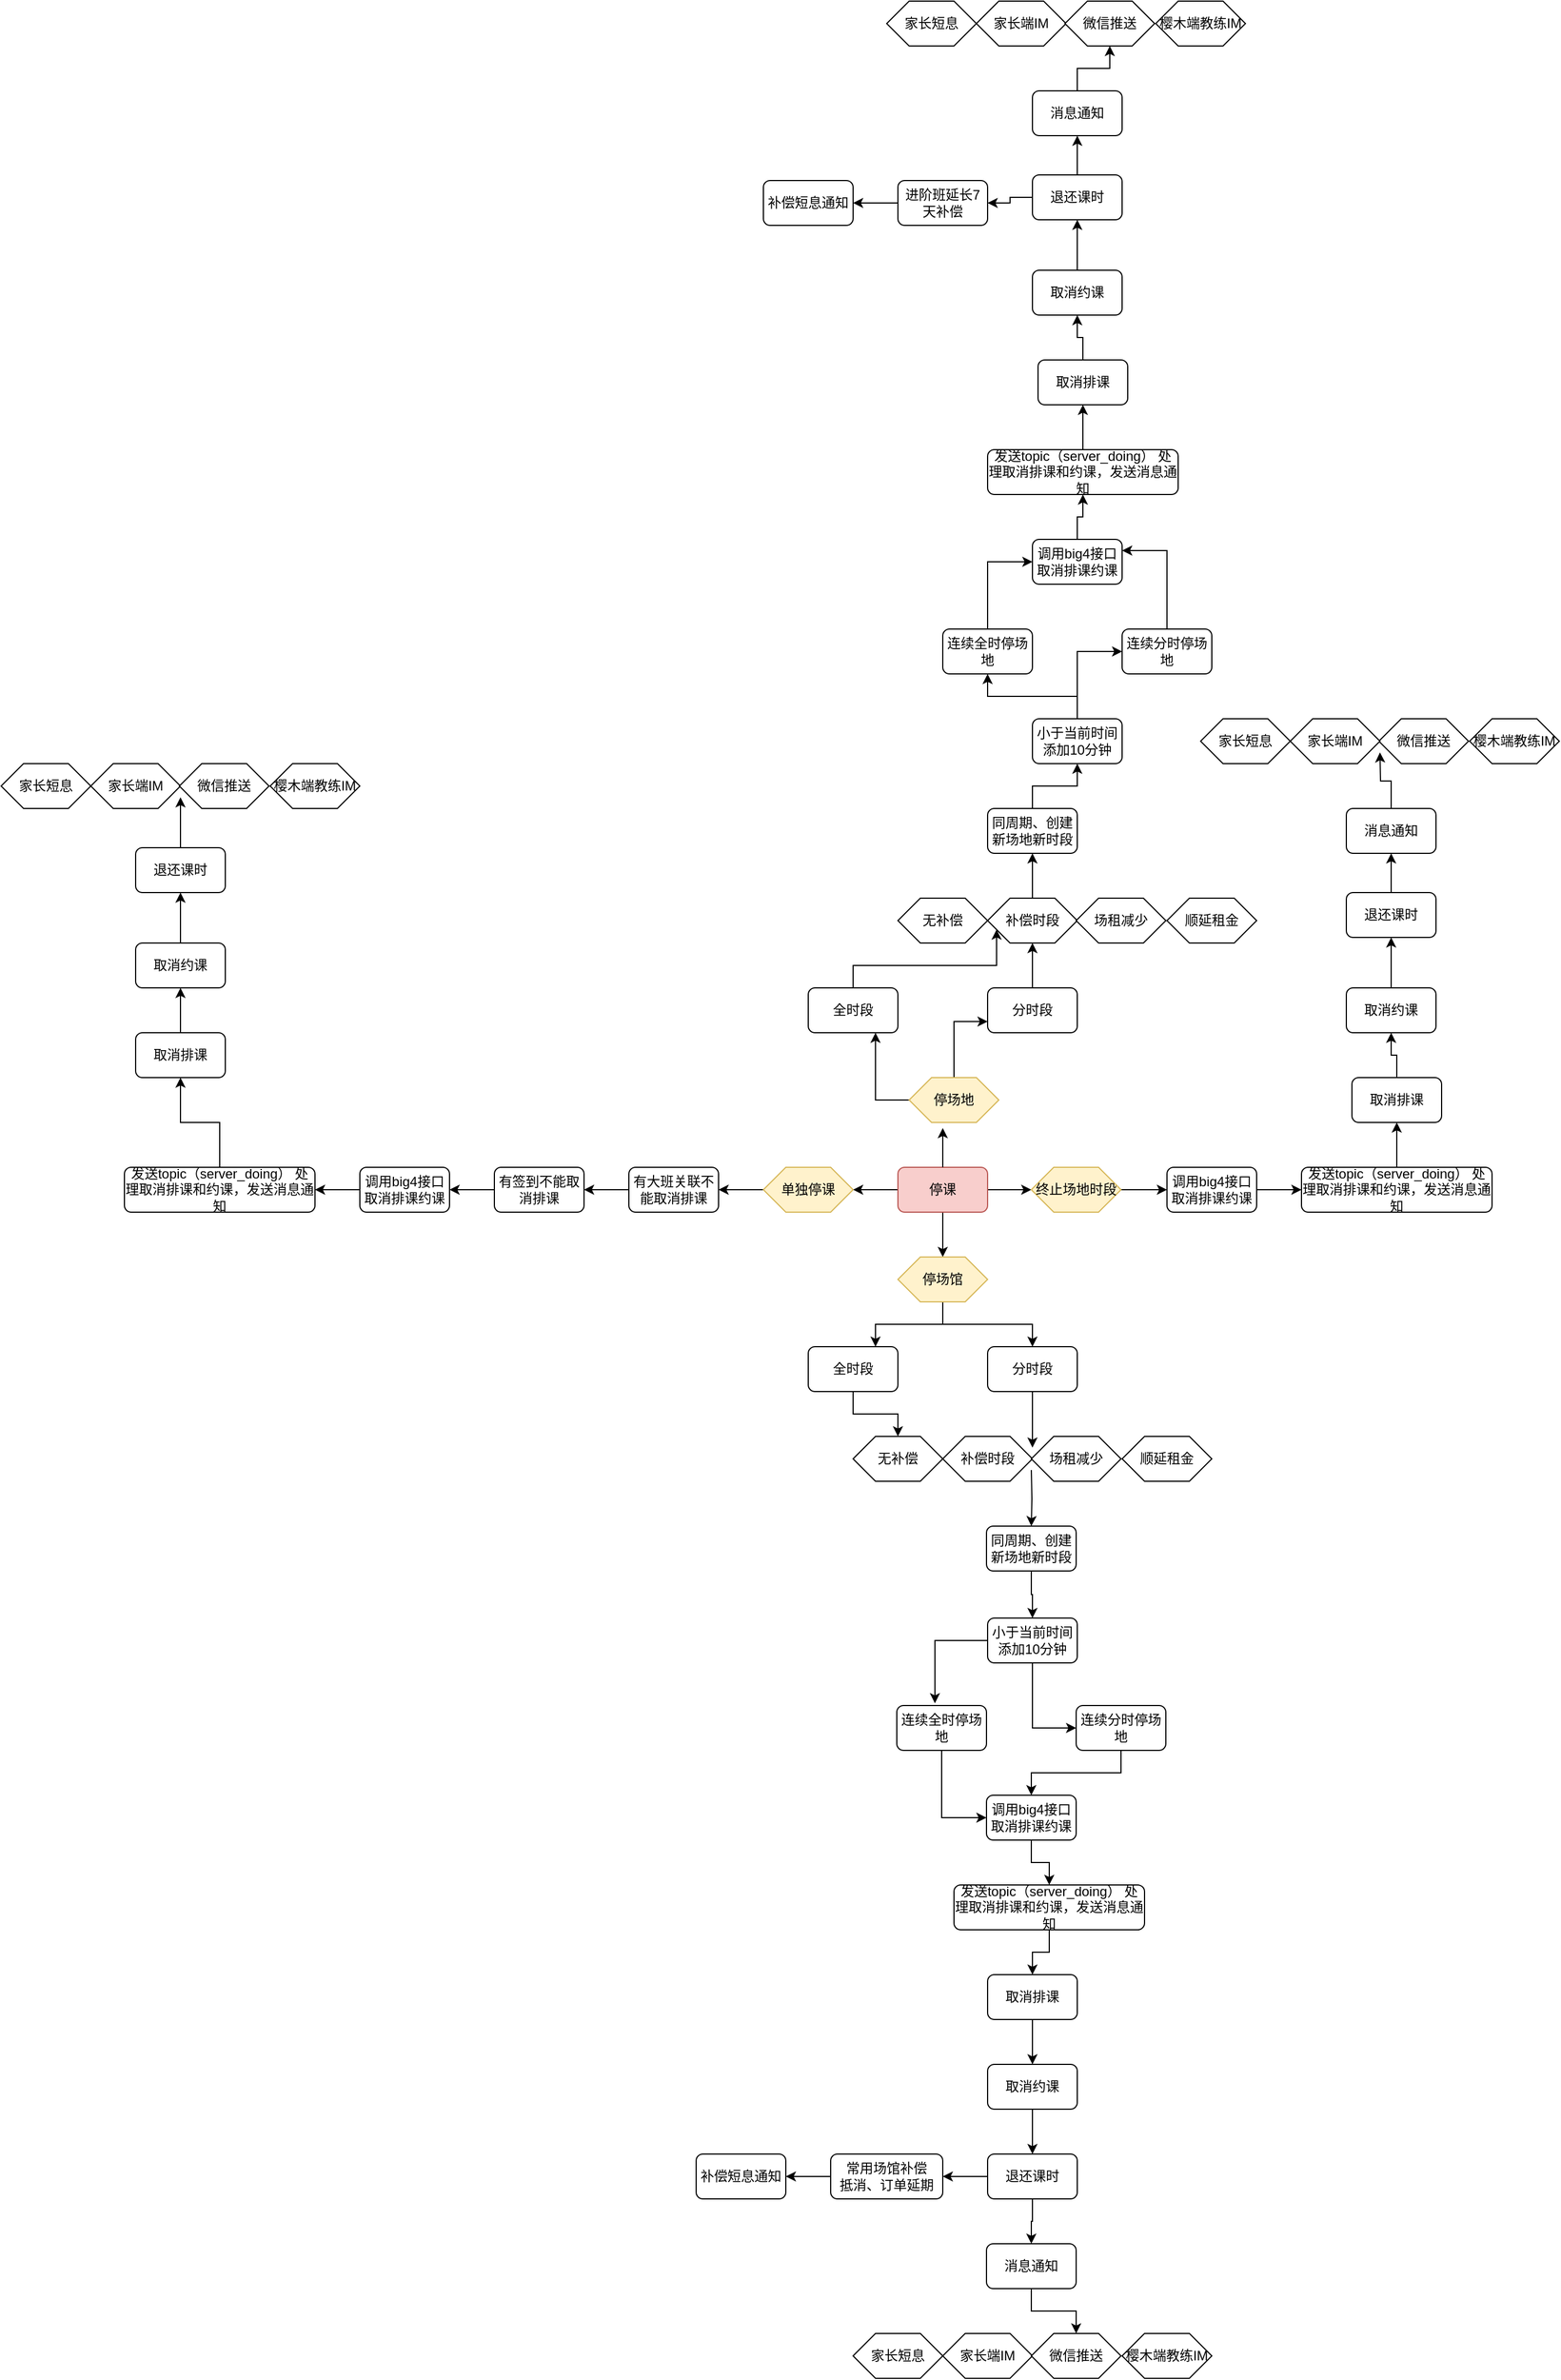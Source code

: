 <mxfile version="12.5.5" type="github">
  <diagram name="Page-1" id="8ce9d11a-91a2-4d17-14d8-a56ed91bf033">
    <mxGraphModel dx="2510" dy="1606" grid="1" gridSize="10" guides="1" tooltips="1" connect="1" arrows="1" fold="1" page="1" pageScale="1" pageWidth="1100" pageHeight="850" background="#ffffff" math="0" shadow="0">
      <root>
        <mxCell id="0"/>
        <mxCell id="1" parent="0"/>
        <mxCell id="dlLIYJfO0tby9FWQJ4P1-4" value="" style="edgeStyle=orthogonalEdgeStyle;rounded=0;orthogonalLoop=1;jettySize=auto;html=1;" edge="1" parent="1" source="zapqZ-bsOKRsLqHUTUIU-1" target="zapqZ-bsOKRsLqHUTUIU-4">
          <mxGeometry relative="1" as="geometry"/>
        </mxCell>
        <mxCell id="dlLIYJfO0tby9FWQJ4P1-5" value="" style="edgeStyle=orthogonalEdgeStyle;rounded=0;orthogonalLoop=1;jettySize=auto;html=1;" edge="1" parent="1" source="zapqZ-bsOKRsLqHUTUIU-1" target="zapqZ-bsOKRsLqHUTUIU-3">
          <mxGeometry relative="1" as="geometry"/>
        </mxCell>
        <mxCell id="dlLIYJfO0tby9FWQJ4P1-6" value="" style="edgeStyle=orthogonalEdgeStyle;rounded=0;orthogonalLoop=1;jettySize=auto;html=1;" edge="1" parent="1" source="zapqZ-bsOKRsLqHUTUIU-1" target="zapqZ-bsOKRsLqHUTUIU-2">
          <mxGeometry relative="1" as="geometry"/>
        </mxCell>
        <mxCell id="zapqZ-bsOKRsLqHUTUIU-1" value="停课" style="rounded=1;whiteSpace=wrap;html=1;fillColor=#f8cecc;strokeColor=#b85450;" parent="1" vertex="1">
          <mxGeometry x="560" y="440" width="80" height="40" as="geometry"/>
        </mxCell>
        <mxCell id="dlLIYJfO0tby9FWQJ4P1-20" value="" style="edgeStyle=orthogonalEdgeStyle;rounded=0;orthogonalLoop=1;jettySize=auto;html=1;entryX=0.75;entryY=0;entryDx=0;entryDy=0;" edge="1" parent="1" source="zapqZ-bsOKRsLqHUTUIU-2" target="zapqZ-bsOKRsLqHUTUIU-60">
          <mxGeometry relative="1" as="geometry">
            <mxPoint x="600" y="640" as="targetPoint"/>
          </mxGeometry>
        </mxCell>
        <mxCell id="dlLIYJfO0tby9FWQJ4P1-22" value="" style="edgeStyle=orthogonalEdgeStyle;rounded=0;orthogonalLoop=1;jettySize=auto;html=1;" edge="1" parent="1" source="zapqZ-bsOKRsLqHUTUIU-2" target="zapqZ-bsOKRsLqHUTUIU-61">
          <mxGeometry relative="1" as="geometry">
            <mxPoint x="600" y="640" as="targetPoint"/>
          </mxGeometry>
        </mxCell>
        <mxCell id="zapqZ-bsOKRsLqHUTUIU-2" value="停场馆" style="shape=hexagon;perimeter=hexagonPerimeter2;whiteSpace=wrap;html=1;fillColor=#fff2cc;strokeColor=#d6b656;" parent="1" vertex="1">
          <mxGeometry x="560" y="520" width="80" height="40" as="geometry"/>
        </mxCell>
        <mxCell id="dlLIYJfO0tby9FWQJ4P1-40" value="" style="edgeStyle=orthogonalEdgeStyle;rounded=0;orthogonalLoop=1;jettySize=auto;html=1;" edge="1" parent="1" source="zapqZ-bsOKRsLqHUTUIU-3" target="zapqZ-bsOKRsLqHUTUIU-85">
          <mxGeometry relative="1" as="geometry"/>
        </mxCell>
        <mxCell id="zapqZ-bsOKRsLqHUTUIU-3" value="终止场地时段" style="shape=hexagon;perimeter=hexagonPerimeter2;whiteSpace=wrap;html=1;fillColor=#fff2cc;strokeColor=#d6b656;" parent="1" vertex="1">
          <mxGeometry x="679" y="440" width="80" height="40" as="geometry"/>
        </mxCell>
        <mxCell id="dlLIYJfO0tby9FWQJ4P1-7" value="" style="edgeStyle=orthogonalEdgeStyle;rounded=0;orthogonalLoop=1;jettySize=auto;html=1;" edge="1" parent="1" source="zapqZ-bsOKRsLqHUTUIU-4" target="zapqZ-bsOKRsLqHUTUIU-5">
          <mxGeometry relative="1" as="geometry"/>
        </mxCell>
        <mxCell id="zapqZ-bsOKRsLqHUTUIU-4" value="单独停课" style="shape=hexagon;perimeter=hexagonPerimeter2;whiteSpace=wrap;html=1;fillColor=#fff2cc;strokeColor=#d6b656;" parent="1" vertex="1">
          <mxGeometry x="440" y="440" width="80" height="40" as="geometry"/>
        </mxCell>
        <mxCell id="dlLIYJfO0tby9FWQJ4P1-8" value="" style="edgeStyle=orthogonalEdgeStyle;rounded=0;orthogonalLoop=1;jettySize=auto;html=1;" edge="1" parent="1" source="zapqZ-bsOKRsLqHUTUIU-5" target="zapqZ-bsOKRsLqHUTUIU-6">
          <mxGeometry relative="1" as="geometry"/>
        </mxCell>
        <mxCell id="zapqZ-bsOKRsLqHUTUIU-5" value="有大班关联不能取消排课" style="rounded=1;whiteSpace=wrap;html=1;" parent="1" vertex="1">
          <mxGeometry x="320" y="440" width="80" height="40" as="geometry"/>
        </mxCell>
        <mxCell id="dlLIYJfO0tby9FWQJ4P1-9" value="" style="edgeStyle=orthogonalEdgeStyle;rounded=0;orthogonalLoop=1;jettySize=auto;html=1;" edge="1" parent="1" source="zapqZ-bsOKRsLqHUTUIU-6" target="zapqZ-bsOKRsLqHUTUIU-9">
          <mxGeometry relative="1" as="geometry"/>
        </mxCell>
        <mxCell id="zapqZ-bsOKRsLqHUTUIU-6" value="有签到不能取消排课" style="rounded=1;whiteSpace=wrap;html=1;" parent="1" vertex="1">
          <mxGeometry x="200" y="440" width="80" height="40" as="geometry"/>
        </mxCell>
        <mxCell id="dlLIYJfO0tby9FWQJ4P1-10" value="" style="edgeStyle=orthogonalEdgeStyle;rounded=0;orthogonalLoop=1;jettySize=auto;html=1;" edge="1" parent="1" source="zapqZ-bsOKRsLqHUTUIU-9" target="zapqZ-bsOKRsLqHUTUIU-11">
          <mxGeometry relative="1" as="geometry"/>
        </mxCell>
        <mxCell id="zapqZ-bsOKRsLqHUTUIU-9" value="调用big4接口取消排课约课" style="rounded=1;whiteSpace=wrap;html=1;" parent="1" vertex="1">
          <mxGeometry x="80" y="440" width="80" height="40" as="geometry"/>
        </mxCell>
        <mxCell id="dlLIYJfO0tby9FWQJ4P1-11" value="" style="edgeStyle=orthogonalEdgeStyle;rounded=0;orthogonalLoop=1;jettySize=auto;html=1;" edge="1" parent="1" source="zapqZ-bsOKRsLqHUTUIU-11" target="zapqZ-bsOKRsLqHUTUIU-48">
          <mxGeometry relative="1" as="geometry"/>
        </mxCell>
        <mxCell id="zapqZ-bsOKRsLqHUTUIU-11" value="发送topic（server_doing） 处理取消排课和约课，发送消息通知" style="rounded=1;whiteSpace=wrap;html=1;" parent="1" vertex="1">
          <mxGeometry x="-130" y="440" width="170" height="40" as="geometry"/>
        </mxCell>
        <mxCell id="dlLIYJfO0tby9FWQJ4P1-60" value="" style="edgeStyle=orthogonalEdgeStyle;rounded=0;orthogonalLoop=1;jettySize=auto;html=1;entryX=0;entryY=0.75;entryDx=0;entryDy=0;" edge="1" parent="1" source="zapqZ-bsOKRsLqHUTUIU-12" target="zapqZ-bsOKRsLqHUTUIU-16">
          <mxGeometry relative="1" as="geometry">
            <mxPoint x="520" y="200" as="targetPoint"/>
            <Array as="points">
              <mxPoint x="520" y="260"/>
              <mxPoint x="648" y="260"/>
            </Array>
          </mxGeometry>
        </mxCell>
        <mxCell id="zapqZ-bsOKRsLqHUTUIU-12" value="全时段" style="rounded=1;whiteSpace=wrap;html=1;" parent="1" vertex="1">
          <mxGeometry x="480" y="280" width="80" height="40" as="geometry"/>
        </mxCell>
        <mxCell id="dlLIYJfO0tby9FWQJ4P1-56" value="" style="edgeStyle=orthogonalEdgeStyle;rounded=0;orthogonalLoop=1;jettySize=auto;html=1;" edge="1" parent="1" source="zapqZ-bsOKRsLqHUTUIU-13" target="zapqZ-bsOKRsLqHUTUIU-16">
          <mxGeometry relative="1" as="geometry"/>
        </mxCell>
        <mxCell id="zapqZ-bsOKRsLqHUTUIU-13" value="分时段" style="rounded=1;whiteSpace=wrap;html=1;" parent="1" vertex="1">
          <mxGeometry x="640" y="280" width="80" height="40" as="geometry"/>
        </mxCell>
        <mxCell id="zapqZ-bsOKRsLqHUTUIU-15" value="无补偿" style="shape=hexagon;perimeter=hexagonPerimeter2;whiteSpace=wrap;html=1;" parent="1" vertex="1">
          <mxGeometry x="560" y="200" width="80" height="40" as="geometry"/>
        </mxCell>
        <mxCell id="dlLIYJfO0tby9FWQJ4P1-61" value="" style="edgeStyle=orthogonalEdgeStyle;rounded=0;orthogonalLoop=1;jettySize=auto;html=1;" edge="1" parent="1" source="zapqZ-bsOKRsLqHUTUIU-16" target="zapqZ-bsOKRsLqHUTUIU-19">
          <mxGeometry relative="1" as="geometry"/>
        </mxCell>
        <mxCell id="zapqZ-bsOKRsLqHUTUIU-16" value="补偿时段" style="shape=hexagon;perimeter=hexagonPerimeter2;whiteSpace=wrap;html=1;" parent="1" vertex="1">
          <mxGeometry x="640" y="200" width="80" height="40" as="geometry"/>
        </mxCell>
        <mxCell id="zapqZ-bsOKRsLqHUTUIU-17" value="场租减少" style="shape=hexagon;perimeter=hexagonPerimeter2;whiteSpace=wrap;html=1;" parent="1" vertex="1">
          <mxGeometry x="719" y="200" width="80" height="40" as="geometry"/>
        </mxCell>
        <mxCell id="zapqZ-bsOKRsLqHUTUIU-18" value="顺延租金" style="shape=hexagon;perimeter=hexagonPerimeter2;whiteSpace=wrap;html=1;" parent="1" vertex="1">
          <mxGeometry x="800" y="200" width="80" height="40" as="geometry"/>
        </mxCell>
        <mxCell id="dlLIYJfO0tby9FWQJ4P1-62" value="" style="edgeStyle=orthogonalEdgeStyle;rounded=0;orthogonalLoop=1;jettySize=auto;html=1;" edge="1" parent="1" source="zapqZ-bsOKRsLqHUTUIU-19" target="zapqZ-bsOKRsLqHUTUIU-23">
          <mxGeometry relative="1" as="geometry"/>
        </mxCell>
        <mxCell id="zapqZ-bsOKRsLqHUTUIU-19" value="&lt;div&gt;同周期、创建新场地新时段&lt;/div&gt;" style="rounded=1;whiteSpace=wrap;html=1;" parent="1" vertex="1">
          <mxGeometry x="640" y="120" width="80" height="40" as="geometry"/>
        </mxCell>
        <mxCell id="dlLIYJfO0tby9FWQJ4P1-64" value="" style="edgeStyle=orthogonalEdgeStyle;rounded=0;orthogonalLoop=1;jettySize=auto;html=1;entryX=0;entryY=0.5;entryDx=0;entryDy=0;" edge="1" parent="1" source="zapqZ-bsOKRsLqHUTUIU-23" target="zapqZ-bsOKRsLqHUTUIU-25">
          <mxGeometry relative="1" as="geometry">
            <mxPoint x="720" y="-40" as="targetPoint"/>
          </mxGeometry>
        </mxCell>
        <mxCell id="dlLIYJfO0tby9FWQJ4P1-66" value="" style="edgeStyle=orthogonalEdgeStyle;rounded=0;orthogonalLoop=1;jettySize=auto;html=1;" edge="1" parent="1" source="zapqZ-bsOKRsLqHUTUIU-23" target="zapqZ-bsOKRsLqHUTUIU-24">
          <mxGeometry relative="1" as="geometry">
            <mxPoint x="600" y="60" as="targetPoint"/>
          </mxGeometry>
        </mxCell>
        <mxCell id="zapqZ-bsOKRsLqHUTUIU-23" value="小于当前时间添加10分钟" style="rounded=1;whiteSpace=wrap;html=1;" parent="1" vertex="1">
          <mxGeometry x="680" y="40" width="80" height="40" as="geometry"/>
        </mxCell>
        <mxCell id="dlLIYJfO0tby9FWQJ4P1-70" value="" style="edgeStyle=orthogonalEdgeStyle;rounded=0;orthogonalLoop=1;jettySize=auto;html=1;entryX=0;entryY=0.5;entryDx=0;entryDy=0;" edge="1" parent="1" source="zapqZ-bsOKRsLqHUTUIU-24" target="zapqZ-bsOKRsLqHUTUIU-26">
          <mxGeometry relative="1" as="geometry">
            <mxPoint x="640" y="-120" as="targetPoint"/>
          </mxGeometry>
        </mxCell>
        <mxCell id="zapqZ-bsOKRsLqHUTUIU-24" value="连续全时停场地" style="rounded=1;whiteSpace=wrap;html=1;" parent="1" vertex="1">
          <mxGeometry x="600" y="-40" width="80" height="40" as="geometry"/>
        </mxCell>
        <mxCell id="dlLIYJfO0tby9FWQJ4P1-68" value="" style="edgeStyle=orthogonalEdgeStyle;rounded=0;orthogonalLoop=1;jettySize=auto;html=1;entryX=1;entryY=0.25;entryDx=0;entryDy=0;" edge="1" parent="1" source="zapqZ-bsOKRsLqHUTUIU-25" target="zapqZ-bsOKRsLqHUTUIU-26">
          <mxGeometry relative="1" as="geometry">
            <mxPoint x="800" y="-120" as="targetPoint"/>
          </mxGeometry>
        </mxCell>
        <mxCell id="zapqZ-bsOKRsLqHUTUIU-25" value="连续分时停场地" style="rounded=1;whiteSpace=wrap;html=1;" parent="1" vertex="1">
          <mxGeometry x="760" y="-40" width="80" height="40" as="geometry"/>
        </mxCell>
        <mxCell id="dlLIYJfO0tby9FWQJ4P1-71" value="" style="edgeStyle=orthogonalEdgeStyle;rounded=0;orthogonalLoop=1;jettySize=auto;html=1;" edge="1" parent="1" source="zapqZ-bsOKRsLqHUTUIU-26" target="zapqZ-bsOKRsLqHUTUIU-27">
          <mxGeometry relative="1" as="geometry"/>
        </mxCell>
        <mxCell id="zapqZ-bsOKRsLqHUTUIU-26" value="调用big4接口取消排课约课" style="rounded=1;whiteSpace=wrap;html=1;" parent="1" vertex="1">
          <mxGeometry x="680" y="-120" width="80" height="40" as="geometry"/>
        </mxCell>
        <mxCell id="dlLIYJfO0tby9FWQJ4P1-72" value="" style="edgeStyle=orthogonalEdgeStyle;rounded=0;orthogonalLoop=1;jettySize=auto;html=1;" edge="1" parent="1" source="zapqZ-bsOKRsLqHUTUIU-27" target="zapqZ-bsOKRsLqHUTUIU-29">
          <mxGeometry relative="1" as="geometry"/>
        </mxCell>
        <mxCell id="zapqZ-bsOKRsLqHUTUIU-27" value="发送topic（server_doing） 处理取消排课和约课，发送消息通知" style="rounded=1;whiteSpace=wrap;html=1;" parent="1" vertex="1">
          <mxGeometry x="640" y="-200" width="170" height="40" as="geometry"/>
        </mxCell>
        <mxCell id="dlLIYJfO0tby9FWQJ4P1-78" value="" style="edgeStyle=orthogonalEdgeStyle;rounded=0;orthogonalLoop=1;jettySize=auto;html=1;" edge="1" parent="1" source="zapqZ-bsOKRsLqHUTUIU-28" target="zapqZ-bsOKRsLqHUTUIU-33">
          <mxGeometry relative="1" as="geometry"/>
        </mxCell>
        <mxCell id="zapqZ-bsOKRsLqHUTUIU-28" value="进阶班延长7天补偿" style="rounded=1;whiteSpace=wrap;html=1;" parent="1" vertex="1">
          <mxGeometry x="560" y="-440" width="80" height="40" as="geometry"/>
        </mxCell>
        <mxCell id="dlLIYJfO0tby9FWQJ4P1-73" value="" style="edgeStyle=orthogonalEdgeStyle;rounded=0;orthogonalLoop=1;jettySize=auto;html=1;" edge="1" parent="1" source="zapqZ-bsOKRsLqHUTUIU-29" target="zapqZ-bsOKRsLqHUTUIU-30">
          <mxGeometry relative="1" as="geometry"/>
        </mxCell>
        <mxCell id="zapqZ-bsOKRsLqHUTUIU-29" value="取消排课" style="rounded=1;whiteSpace=wrap;html=1;" parent="1" vertex="1">
          <mxGeometry x="685" y="-280" width="80" height="40" as="geometry"/>
        </mxCell>
        <mxCell id="dlLIYJfO0tby9FWQJ4P1-74" value="" style="edgeStyle=orthogonalEdgeStyle;rounded=0;orthogonalLoop=1;jettySize=auto;html=1;" edge="1" parent="1" source="zapqZ-bsOKRsLqHUTUIU-30" target="zapqZ-bsOKRsLqHUTUIU-31">
          <mxGeometry relative="1" as="geometry"/>
        </mxCell>
        <mxCell id="zapqZ-bsOKRsLqHUTUIU-30" value="取消约课" style="rounded=1;whiteSpace=wrap;html=1;" parent="1" vertex="1">
          <mxGeometry x="680" y="-360" width="80" height="40" as="geometry"/>
        </mxCell>
        <mxCell id="dlLIYJfO0tby9FWQJ4P1-76" value="" style="edgeStyle=orthogonalEdgeStyle;rounded=0;orthogonalLoop=1;jettySize=auto;html=1;entryX=0.5;entryY=1;entryDx=0;entryDy=0;entryPerimeter=0;" edge="1" parent="1" source="zapqZ-bsOKRsLqHUTUIU-31" target="zapqZ-bsOKRsLqHUTUIU-41">
          <mxGeometry relative="1" as="geometry">
            <mxPoint x="720" y="-525" as="targetPoint"/>
          </mxGeometry>
        </mxCell>
        <mxCell id="dlLIYJfO0tby9FWQJ4P1-77" value="" style="edgeStyle=orthogonalEdgeStyle;rounded=0;orthogonalLoop=1;jettySize=auto;html=1;" edge="1" parent="1" source="zapqZ-bsOKRsLqHUTUIU-31" target="zapqZ-bsOKRsLqHUTUIU-28">
          <mxGeometry relative="1" as="geometry"/>
        </mxCell>
        <mxCell id="zapqZ-bsOKRsLqHUTUIU-31" value="退还课时" style="rounded=1;whiteSpace=wrap;html=1;" parent="1" vertex="1">
          <mxGeometry x="680" y="-445" width="80" height="40" as="geometry"/>
        </mxCell>
        <mxCell id="zapqZ-bsOKRsLqHUTUIU-33" value="补偿短息通知" style="rounded=1;whiteSpace=wrap;html=1;" parent="1" vertex="1">
          <mxGeometry x="440" y="-440" width="80" height="40" as="geometry"/>
        </mxCell>
        <mxCell id="dlLIYJfO0tby9FWQJ4P1-79" value="" style="edgeStyle=orthogonalEdgeStyle;rounded=0;orthogonalLoop=1;jettySize=auto;html=1;" edge="1" parent="1" source="zapqZ-bsOKRsLqHUTUIU-41" target="zapqZ-bsOKRsLqHUTUIU-45">
          <mxGeometry relative="1" as="geometry"/>
        </mxCell>
        <mxCell id="zapqZ-bsOKRsLqHUTUIU-41" value="消息通知" style="rounded=1;whiteSpace=wrap;html=1;" parent="1" vertex="1">
          <mxGeometry x="680" y="-520" width="80" height="40" as="geometry"/>
        </mxCell>
        <mxCell id="zapqZ-bsOKRsLqHUTUIU-43" value="家长短息" style="shape=hexagon;perimeter=hexagonPerimeter2;whiteSpace=wrap;html=1;" parent="1" vertex="1">
          <mxGeometry x="550" y="-600" width="80" height="40" as="geometry"/>
        </mxCell>
        <mxCell id="zapqZ-bsOKRsLqHUTUIU-44" value="家长端IM" style="shape=hexagon;perimeter=hexagonPerimeter2;whiteSpace=wrap;html=1;" parent="1" vertex="1">
          <mxGeometry x="630" y="-600" width="80" height="40" as="geometry"/>
        </mxCell>
        <mxCell id="zapqZ-bsOKRsLqHUTUIU-45" value="微信推送" style="shape=hexagon;perimeter=hexagonPerimeter2;whiteSpace=wrap;html=1;" parent="1" vertex="1">
          <mxGeometry x="709" y="-600" width="80" height="40" as="geometry"/>
        </mxCell>
        <mxCell id="zapqZ-bsOKRsLqHUTUIU-46" value="樱木端教练IM" style="shape=hexagon;perimeter=hexagonPerimeter2;whiteSpace=wrap;html=1;" parent="1" vertex="1">
          <mxGeometry x="790" y="-600" width="80" height="40" as="geometry"/>
        </mxCell>
        <mxCell id="dlLIYJfO0tby9FWQJ4P1-12" value="" style="edgeStyle=orthogonalEdgeStyle;rounded=0;orthogonalLoop=1;jettySize=auto;html=1;" edge="1" parent="1" source="zapqZ-bsOKRsLqHUTUIU-48" target="zapqZ-bsOKRsLqHUTUIU-49">
          <mxGeometry relative="1" as="geometry"/>
        </mxCell>
        <mxCell id="zapqZ-bsOKRsLqHUTUIU-48" value="取消排课" style="rounded=1;whiteSpace=wrap;html=1;" parent="1" vertex="1">
          <mxGeometry x="-120" y="320" width="80" height="40" as="geometry"/>
        </mxCell>
        <mxCell id="dlLIYJfO0tby9FWQJ4P1-13" value="" style="edgeStyle=orthogonalEdgeStyle;rounded=0;orthogonalLoop=1;jettySize=auto;html=1;" edge="1" parent="1" source="zapqZ-bsOKRsLqHUTUIU-49" target="zapqZ-bsOKRsLqHUTUIU-50">
          <mxGeometry relative="1" as="geometry"/>
        </mxCell>
        <mxCell id="zapqZ-bsOKRsLqHUTUIU-49" value="取消约课" style="rounded=1;whiteSpace=wrap;html=1;" parent="1" vertex="1">
          <mxGeometry x="-120" y="240" width="80" height="40" as="geometry"/>
        </mxCell>
        <mxCell id="dlLIYJfO0tby9FWQJ4P1-17" value="" style="edgeStyle=orthogonalEdgeStyle;rounded=0;orthogonalLoop=1;jettySize=auto;html=1;" edge="1" parent="1" source="zapqZ-bsOKRsLqHUTUIU-50">
          <mxGeometry relative="1" as="geometry">
            <mxPoint x="-80" y="110" as="targetPoint"/>
          </mxGeometry>
        </mxCell>
        <mxCell id="zapqZ-bsOKRsLqHUTUIU-50" value="退还课时" style="rounded=1;whiteSpace=wrap;html=1;" parent="1" vertex="1">
          <mxGeometry x="-120" y="155" width="80" height="40" as="geometry"/>
        </mxCell>
        <mxCell id="zapqZ-bsOKRsLqHUTUIU-56" value="家长短息" style="shape=hexagon;perimeter=hexagonPerimeter2;whiteSpace=wrap;html=1;" parent="1" vertex="1">
          <mxGeometry x="-240" y="80" width="80" height="40" as="geometry"/>
        </mxCell>
        <mxCell id="zapqZ-bsOKRsLqHUTUIU-57" value="家长端IM" style="shape=hexagon;perimeter=hexagonPerimeter2;whiteSpace=wrap;html=1;" parent="1" vertex="1">
          <mxGeometry x="-160" y="80" width="80" height="40" as="geometry"/>
        </mxCell>
        <mxCell id="zapqZ-bsOKRsLqHUTUIU-58" value="微信推送" style="shape=hexagon;perimeter=hexagonPerimeter2;whiteSpace=wrap;html=1;" parent="1" vertex="1">
          <mxGeometry x="-81" y="80" width="80" height="40" as="geometry"/>
        </mxCell>
        <mxCell id="zapqZ-bsOKRsLqHUTUIU-59" value="樱木端教练IM" style="shape=hexagon;perimeter=hexagonPerimeter2;whiteSpace=wrap;html=1;" parent="1" vertex="1">
          <mxGeometry y="80" width="80" height="40" as="geometry"/>
        </mxCell>
        <mxCell id="dlLIYJfO0tby9FWQJ4P1-80" value="" style="edgeStyle=orthogonalEdgeStyle;rounded=0;orthogonalLoop=1;jettySize=auto;html=1;" edge="1" parent="1" source="zapqZ-bsOKRsLqHUTUIU-60" target="zapqZ-bsOKRsLqHUTUIU-62">
          <mxGeometry relative="1" as="geometry"/>
        </mxCell>
        <mxCell id="zapqZ-bsOKRsLqHUTUIU-60" value="全时段" style="rounded=1;whiteSpace=wrap;html=1;" parent="1" vertex="1">
          <mxGeometry x="480" y="600" width="80" height="40" as="geometry"/>
        </mxCell>
        <mxCell id="dlLIYJfO0tby9FWQJ4P1-34" value="" style="edgeStyle=orthogonalEdgeStyle;rounded=0;orthogonalLoop=1;jettySize=auto;html=1;" edge="1" parent="1" source="zapqZ-bsOKRsLqHUTUIU-61">
          <mxGeometry relative="1" as="geometry">
            <mxPoint x="680" y="690" as="targetPoint"/>
          </mxGeometry>
        </mxCell>
        <mxCell id="zapqZ-bsOKRsLqHUTUIU-61" value="分时段" style="rounded=1;whiteSpace=wrap;html=1;" parent="1" vertex="1">
          <mxGeometry x="640" y="600" width="80" height="40" as="geometry"/>
        </mxCell>
        <mxCell id="zapqZ-bsOKRsLqHUTUIU-62" value="无补偿" style="shape=hexagon;perimeter=hexagonPerimeter2;whiteSpace=wrap;html=1;" parent="1" vertex="1">
          <mxGeometry x="520" y="680" width="80" height="40" as="geometry"/>
        </mxCell>
        <mxCell id="dlLIYJfO0tby9FWQJ4P1-35" value="" style="edgeStyle=orthogonalEdgeStyle;rounded=0;orthogonalLoop=1;jettySize=auto;html=1;" edge="1" parent="1" target="zapqZ-bsOKRsLqHUTUIU-66">
          <mxGeometry relative="1" as="geometry">
            <mxPoint x="679" y="710" as="sourcePoint"/>
          </mxGeometry>
        </mxCell>
        <mxCell id="zapqZ-bsOKRsLqHUTUIU-63" value="补偿时段" style="shape=hexagon;perimeter=hexagonPerimeter2;whiteSpace=wrap;html=1;" parent="1" vertex="1">
          <mxGeometry x="600" y="680" width="80" height="40" as="geometry"/>
        </mxCell>
        <mxCell id="zapqZ-bsOKRsLqHUTUIU-64" value="场租减少" style="shape=hexagon;perimeter=hexagonPerimeter2;whiteSpace=wrap;html=1;" parent="1" vertex="1">
          <mxGeometry x="679" y="680" width="80" height="40" as="geometry"/>
        </mxCell>
        <mxCell id="zapqZ-bsOKRsLqHUTUIU-65" value="顺延租金" style="shape=hexagon;perimeter=hexagonPerimeter2;whiteSpace=wrap;html=1;" parent="1" vertex="1">
          <mxGeometry x="760" y="680" width="80" height="40" as="geometry"/>
        </mxCell>
        <mxCell id="dlLIYJfO0tby9FWQJ4P1-37" value="" style="edgeStyle=orthogonalEdgeStyle;rounded=0;orthogonalLoop=1;jettySize=auto;html=1;" edge="1" parent="1" source="zapqZ-bsOKRsLqHUTUIU-66" target="zapqZ-bsOKRsLqHUTUIU-67">
          <mxGeometry relative="1" as="geometry"/>
        </mxCell>
        <mxCell id="zapqZ-bsOKRsLqHUTUIU-66" value="&lt;div&gt;同周期、创建新场地新时段&lt;/div&gt;" style="rounded=1;whiteSpace=wrap;html=1;" parent="1" vertex="1">
          <mxGeometry x="639" y="760" width="80" height="40" as="geometry"/>
        </mxCell>
        <mxCell id="dlLIYJfO0tby9FWQJ4P1-82" value="" style="edgeStyle=orthogonalEdgeStyle;rounded=0;orthogonalLoop=1;jettySize=auto;html=1;entryX=0;entryY=0.5;entryDx=0;entryDy=0;" edge="1" parent="1" source="zapqZ-bsOKRsLqHUTUIU-67" target="zapqZ-bsOKRsLqHUTUIU-69">
          <mxGeometry relative="1" as="geometry">
            <mxPoint x="680" y="962" as="targetPoint"/>
          </mxGeometry>
        </mxCell>
        <mxCell id="dlLIYJfO0tby9FWQJ4P1-84" value="" style="edgeStyle=orthogonalEdgeStyle;rounded=0;orthogonalLoop=1;jettySize=auto;html=1;entryX=0.425;entryY=-0.05;entryDx=0;entryDy=0;entryPerimeter=0;" edge="1" parent="1" source="zapqZ-bsOKRsLqHUTUIU-67" target="zapqZ-bsOKRsLqHUTUIU-68">
          <mxGeometry relative="1" as="geometry">
            <mxPoint x="560" y="862" as="targetPoint"/>
          </mxGeometry>
        </mxCell>
        <mxCell id="zapqZ-bsOKRsLqHUTUIU-67" value="小于当前时间添加10分钟" style="rounded=1;whiteSpace=wrap;html=1;" parent="1" vertex="1">
          <mxGeometry x="640" y="842" width="80" height="40" as="geometry"/>
        </mxCell>
        <mxCell id="dlLIYJfO0tby9FWQJ4P1-86" value="" style="edgeStyle=orthogonalEdgeStyle;rounded=0;orthogonalLoop=1;jettySize=auto;html=1;entryX=0;entryY=0.5;entryDx=0;entryDy=0;" edge="1" parent="1" source="zapqZ-bsOKRsLqHUTUIU-68" target="zapqZ-bsOKRsLqHUTUIU-70">
          <mxGeometry relative="1" as="geometry">
            <mxPoint x="599" y="1040" as="targetPoint"/>
          </mxGeometry>
        </mxCell>
        <mxCell id="zapqZ-bsOKRsLqHUTUIU-68" value="连续全时停场地" style="rounded=1;whiteSpace=wrap;html=1;" parent="1" vertex="1">
          <mxGeometry x="559" y="920" width="80" height="40" as="geometry"/>
        </mxCell>
        <mxCell id="dlLIYJfO0tby9FWQJ4P1-88" value="" style="edgeStyle=orthogonalEdgeStyle;rounded=0;orthogonalLoop=1;jettySize=auto;html=1;" edge="1" parent="1" source="zapqZ-bsOKRsLqHUTUIU-69" target="zapqZ-bsOKRsLqHUTUIU-70">
          <mxGeometry relative="1" as="geometry">
            <mxPoint x="759" y="1040" as="targetPoint"/>
          </mxGeometry>
        </mxCell>
        <mxCell id="zapqZ-bsOKRsLqHUTUIU-69" value="连续分时停场地" style="rounded=1;whiteSpace=wrap;html=1;" parent="1" vertex="1">
          <mxGeometry x="719" y="920" width="80" height="40" as="geometry"/>
        </mxCell>
        <mxCell id="dlLIYJfO0tby9FWQJ4P1-89" value="" style="edgeStyle=orthogonalEdgeStyle;rounded=0;orthogonalLoop=1;jettySize=auto;html=1;" edge="1" parent="1" source="zapqZ-bsOKRsLqHUTUIU-70" target="zapqZ-bsOKRsLqHUTUIU-71">
          <mxGeometry relative="1" as="geometry"/>
        </mxCell>
        <mxCell id="zapqZ-bsOKRsLqHUTUIU-70" value="调用big4接口取消排课约课" style="rounded=1;whiteSpace=wrap;html=1;" parent="1" vertex="1">
          <mxGeometry x="639" y="1000" width="80" height="40" as="geometry"/>
        </mxCell>
        <mxCell id="dlLIYJfO0tby9FWQJ4P1-90" value="" style="edgeStyle=orthogonalEdgeStyle;rounded=0;orthogonalLoop=1;jettySize=auto;html=1;" edge="1" parent="1" source="zapqZ-bsOKRsLqHUTUIU-71" target="zapqZ-bsOKRsLqHUTUIU-72">
          <mxGeometry relative="1" as="geometry"/>
        </mxCell>
        <mxCell id="zapqZ-bsOKRsLqHUTUIU-71" value="发送topic（server_doing） 处理取消排课和约课，发送消息通知" style="rounded=1;whiteSpace=wrap;html=1;" parent="1" vertex="1">
          <mxGeometry x="610" y="1080" width="170" height="40" as="geometry"/>
        </mxCell>
        <mxCell id="dlLIYJfO0tby9FWQJ4P1-91" value="" style="edgeStyle=orthogonalEdgeStyle;rounded=0;orthogonalLoop=1;jettySize=auto;html=1;" edge="1" parent="1" source="zapqZ-bsOKRsLqHUTUIU-72" target="zapqZ-bsOKRsLqHUTUIU-73">
          <mxGeometry relative="1" as="geometry"/>
        </mxCell>
        <mxCell id="zapqZ-bsOKRsLqHUTUIU-72" value="取消排课" style="rounded=1;whiteSpace=wrap;html=1;" parent="1" vertex="1">
          <mxGeometry x="640" y="1160" width="80" height="40" as="geometry"/>
        </mxCell>
        <mxCell id="dlLIYJfO0tby9FWQJ4P1-92" value="" style="edgeStyle=orthogonalEdgeStyle;rounded=0;orthogonalLoop=1;jettySize=auto;html=1;" edge="1" parent="1" source="zapqZ-bsOKRsLqHUTUIU-73" target="zapqZ-bsOKRsLqHUTUIU-74">
          <mxGeometry relative="1" as="geometry"/>
        </mxCell>
        <mxCell id="zapqZ-bsOKRsLqHUTUIU-73" value="取消约课" style="rounded=1;whiteSpace=wrap;html=1;" parent="1" vertex="1">
          <mxGeometry x="640" y="1240" width="80" height="40" as="geometry"/>
        </mxCell>
        <mxCell id="dlLIYJfO0tby9FWQJ4P1-93" value="" style="edgeStyle=orthogonalEdgeStyle;rounded=0;orthogonalLoop=1;jettySize=auto;html=1;" edge="1" parent="1" source="zapqZ-bsOKRsLqHUTUIU-74" target="zapqZ-bsOKRsLqHUTUIU-75">
          <mxGeometry relative="1" as="geometry"/>
        </mxCell>
        <mxCell id="dlLIYJfO0tby9FWQJ4P1-95" value="" style="edgeStyle=orthogonalEdgeStyle;rounded=0;orthogonalLoop=1;jettySize=auto;html=1;" edge="1" parent="1" source="zapqZ-bsOKRsLqHUTUIU-74" target="zapqZ-bsOKRsLqHUTUIU-80">
          <mxGeometry relative="1" as="geometry"/>
        </mxCell>
        <mxCell id="zapqZ-bsOKRsLqHUTUIU-74" value="退还课时" style="rounded=1;whiteSpace=wrap;html=1;" parent="1" vertex="1">
          <mxGeometry x="640" y="1320" width="80" height="40" as="geometry"/>
        </mxCell>
        <mxCell id="dlLIYJfO0tby9FWQJ4P1-94" value="" style="edgeStyle=orthogonalEdgeStyle;rounded=0;orthogonalLoop=1;jettySize=auto;html=1;" edge="1" parent="1" source="zapqZ-bsOKRsLqHUTUIU-75" target="zapqZ-bsOKRsLqHUTUIU-78">
          <mxGeometry relative="1" as="geometry"/>
        </mxCell>
        <mxCell id="zapqZ-bsOKRsLqHUTUIU-75" value="消息通知" style="rounded=1;whiteSpace=wrap;html=1;" parent="1" vertex="1">
          <mxGeometry x="639" y="1400" width="80" height="40" as="geometry"/>
        </mxCell>
        <mxCell id="zapqZ-bsOKRsLqHUTUIU-76" value="家长短息" style="shape=hexagon;perimeter=hexagonPerimeter2;whiteSpace=wrap;html=1;" parent="1" vertex="1">
          <mxGeometry x="520" y="1480" width="80" height="40" as="geometry"/>
        </mxCell>
        <mxCell id="zapqZ-bsOKRsLqHUTUIU-77" value="家长端IM" style="shape=hexagon;perimeter=hexagonPerimeter2;whiteSpace=wrap;html=1;" parent="1" vertex="1">
          <mxGeometry x="600" y="1480" width="80" height="40" as="geometry"/>
        </mxCell>
        <mxCell id="zapqZ-bsOKRsLqHUTUIU-78" value="微信推送" style="shape=hexagon;perimeter=hexagonPerimeter2;whiteSpace=wrap;html=1;" parent="1" vertex="1">
          <mxGeometry x="679" y="1480" width="80" height="40" as="geometry"/>
        </mxCell>
        <mxCell id="zapqZ-bsOKRsLqHUTUIU-79" value="樱木端教练IM" style="shape=hexagon;perimeter=hexagonPerimeter2;whiteSpace=wrap;html=1;" parent="1" vertex="1">
          <mxGeometry x="760" y="1480" width="80" height="40" as="geometry"/>
        </mxCell>
        <mxCell id="dlLIYJfO0tby9FWQJ4P1-97" value="" style="edgeStyle=orthogonalEdgeStyle;rounded=0;orthogonalLoop=1;jettySize=auto;html=1;" edge="1" parent="1" source="zapqZ-bsOKRsLqHUTUIU-80" target="zapqZ-bsOKRsLqHUTUIU-81">
          <mxGeometry relative="1" as="geometry"/>
        </mxCell>
        <mxCell id="zapqZ-bsOKRsLqHUTUIU-80" value="&lt;div&gt;常用场馆补偿&lt;/div&gt;&lt;div&gt;抵消、订单延期&lt;br&gt;&lt;/div&gt;" style="rounded=1;whiteSpace=wrap;html=1;" parent="1" vertex="1">
          <mxGeometry x="500" y="1320" width="100" height="40" as="geometry"/>
        </mxCell>
        <mxCell id="zapqZ-bsOKRsLqHUTUIU-81" value="补偿短息通知" style="rounded=1;whiteSpace=wrap;html=1;" parent="1" vertex="1">
          <mxGeometry x="380" y="1320" width="80" height="40" as="geometry"/>
        </mxCell>
        <mxCell id="dlLIYJfO0tby9FWQJ4P1-41" value="" style="edgeStyle=orthogonalEdgeStyle;rounded=0;orthogonalLoop=1;jettySize=auto;html=1;" edge="1" parent="1" source="zapqZ-bsOKRsLqHUTUIU-85" target="zapqZ-bsOKRsLqHUTUIU-86">
          <mxGeometry relative="1" as="geometry"/>
        </mxCell>
        <mxCell id="zapqZ-bsOKRsLqHUTUIU-85" value="调用big4接口取消排课约课" style="rounded=1;whiteSpace=wrap;html=1;" parent="1" vertex="1">
          <mxGeometry x="800" y="440" width="80" height="40" as="geometry"/>
        </mxCell>
        <mxCell id="dlLIYJfO0tby9FWQJ4P1-43" value="" style="edgeStyle=orthogonalEdgeStyle;rounded=0;orthogonalLoop=1;jettySize=auto;html=1;" edge="1" parent="1" source="zapqZ-bsOKRsLqHUTUIU-86" target="zapqZ-bsOKRsLqHUTUIU-87">
          <mxGeometry relative="1" as="geometry"/>
        </mxCell>
        <mxCell id="zapqZ-bsOKRsLqHUTUIU-86" value="发送topic（server_doing） 处理取消排课和约课，发送消息通知" style="rounded=1;whiteSpace=wrap;html=1;" parent="1" vertex="1">
          <mxGeometry x="920" y="440" width="170" height="40" as="geometry"/>
        </mxCell>
        <mxCell id="dlLIYJfO0tby9FWQJ4P1-45" value="" style="edgeStyle=orthogonalEdgeStyle;rounded=0;orthogonalLoop=1;jettySize=auto;html=1;" edge="1" parent="1" source="zapqZ-bsOKRsLqHUTUIU-87" target="zapqZ-bsOKRsLqHUTUIU-88">
          <mxGeometry relative="1" as="geometry"/>
        </mxCell>
        <mxCell id="zapqZ-bsOKRsLqHUTUIU-87" value="取消排课" style="rounded=1;whiteSpace=wrap;html=1;" parent="1" vertex="1">
          <mxGeometry x="965" y="360" width="80" height="40" as="geometry"/>
        </mxCell>
        <mxCell id="dlLIYJfO0tby9FWQJ4P1-46" value="" style="edgeStyle=orthogonalEdgeStyle;rounded=0;orthogonalLoop=1;jettySize=auto;html=1;" edge="1" parent="1" source="zapqZ-bsOKRsLqHUTUIU-88" target="zapqZ-bsOKRsLqHUTUIU-89">
          <mxGeometry relative="1" as="geometry"/>
        </mxCell>
        <mxCell id="zapqZ-bsOKRsLqHUTUIU-88" value="取消约课" style="rounded=1;whiteSpace=wrap;html=1;" parent="1" vertex="1">
          <mxGeometry x="960" y="280" width="80" height="40" as="geometry"/>
        </mxCell>
        <mxCell id="dlLIYJfO0tby9FWQJ4P1-52" value="" style="edgeStyle=orthogonalEdgeStyle;rounded=0;orthogonalLoop=1;jettySize=auto;html=1;entryX=0.5;entryY=1;entryDx=0;entryDy=0;" edge="1" parent="1" source="zapqZ-bsOKRsLqHUTUIU-89" target="zapqZ-bsOKRsLqHUTUIU-90">
          <mxGeometry relative="1" as="geometry">
            <mxPoint x="1000" y="115" as="targetPoint"/>
          </mxGeometry>
        </mxCell>
        <mxCell id="zapqZ-bsOKRsLqHUTUIU-89" value="退还课时" style="rounded=1;whiteSpace=wrap;html=1;" parent="1" vertex="1">
          <mxGeometry x="960" y="195" width="80" height="40" as="geometry"/>
        </mxCell>
        <mxCell id="dlLIYJfO0tby9FWQJ4P1-53" value="" style="edgeStyle=orthogonalEdgeStyle;rounded=0;orthogonalLoop=1;jettySize=auto;html=1;" edge="1" parent="1" source="zapqZ-bsOKRsLqHUTUIU-90">
          <mxGeometry relative="1" as="geometry">
            <mxPoint x="990" y="70" as="targetPoint"/>
          </mxGeometry>
        </mxCell>
        <mxCell id="zapqZ-bsOKRsLqHUTUIU-90" value="消息通知" style="rounded=1;whiteSpace=wrap;html=1;" parent="1" vertex="1">
          <mxGeometry x="960" y="120" width="80" height="40" as="geometry"/>
        </mxCell>
        <mxCell id="zapqZ-bsOKRsLqHUTUIU-91" value="樱木端教练IM" style="shape=hexagon;perimeter=hexagonPerimeter2;whiteSpace=wrap;html=1;" parent="1" vertex="1">
          <mxGeometry x="1070" y="40" width="80" height="40" as="geometry"/>
        </mxCell>
        <mxCell id="zapqZ-bsOKRsLqHUTUIU-92" value="微信推送" style="shape=hexagon;perimeter=hexagonPerimeter2;whiteSpace=wrap;html=1;" parent="1" vertex="1">
          <mxGeometry x="989" y="40" width="80" height="40" as="geometry"/>
        </mxCell>
        <mxCell id="zapqZ-bsOKRsLqHUTUIU-93" value="家长端IM" style="shape=hexagon;perimeter=hexagonPerimeter2;whiteSpace=wrap;html=1;" parent="1" vertex="1">
          <mxGeometry x="910" y="40" width="80" height="40" as="geometry"/>
        </mxCell>
        <mxCell id="zapqZ-bsOKRsLqHUTUIU-94" value="家长短息" style="shape=hexagon;perimeter=hexagonPerimeter2;whiteSpace=wrap;html=1;" parent="1" vertex="1">
          <mxGeometry x="830" y="40" width="80" height="40" as="geometry"/>
        </mxCell>
        <mxCell id="dlLIYJfO0tby9FWQJ4P1-55" value="" style="edgeStyle=orthogonalEdgeStyle;rounded=0;orthogonalLoop=1;jettySize=auto;html=1;entryX=0;entryY=0.75;entryDx=0;entryDy=0;" edge="1" parent="1" source="zapqZ-bsOKRsLqHUTUIU-96" target="zapqZ-bsOKRsLqHUTUIU-13">
          <mxGeometry relative="1" as="geometry">
            <mxPoint x="610" y="280" as="targetPoint"/>
          </mxGeometry>
        </mxCell>
        <mxCell id="dlLIYJfO0tby9FWQJ4P1-58" value="" style="edgeStyle=orthogonalEdgeStyle;rounded=0;orthogonalLoop=1;jettySize=auto;html=1;entryX=0.75;entryY=1;entryDx=0;entryDy=0;" edge="1" parent="1" source="zapqZ-bsOKRsLqHUTUIU-96" target="zapqZ-bsOKRsLqHUTUIU-12">
          <mxGeometry relative="1" as="geometry">
            <mxPoint x="490" y="380" as="targetPoint"/>
          </mxGeometry>
        </mxCell>
        <mxCell id="zapqZ-bsOKRsLqHUTUIU-96" value="停场地" style="shape=hexagon;perimeter=hexagonPerimeter2;whiteSpace=wrap;html=1;fillColor=#fff2cc;strokeColor=#d6b656;" parent="1" vertex="1">
          <mxGeometry x="570" y="360" width="80" height="40" as="geometry"/>
        </mxCell>
        <mxCell id="dlLIYJfO0tby9FWQJ4P1-1" value="" style="endArrow=classic;html=1;exitX=0.5;exitY=0;exitDx=0;exitDy=0;" edge="1" parent="1" source="zapqZ-bsOKRsLqHUTUIU-1">
          <mxGeometry width="50" height="50" relative="1" as="geometry">
            <mxPoint x="600" y="440" as="sourcePoint"/>
            <mxPoint x="600" y="405" as="targetPoint"/>
          </mxGeometry>
        </mxCell>
      </root>
    </mxGraphModel>
  </diagram>
</mxfile>
